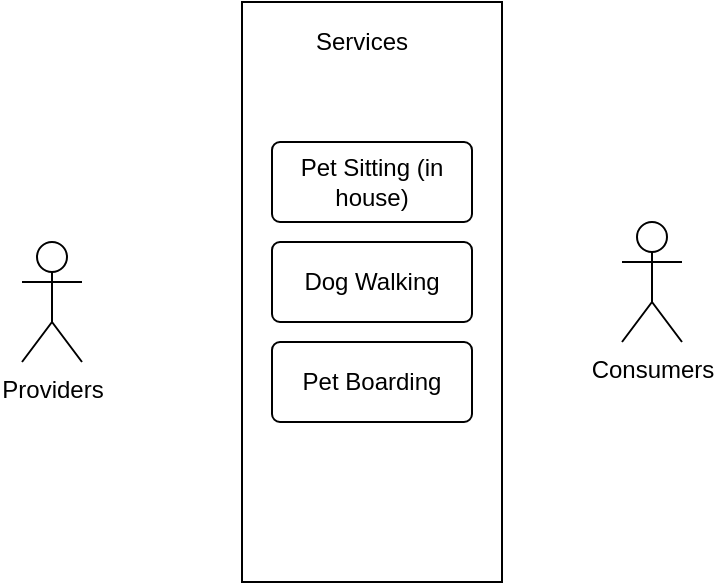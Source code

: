 <mxfile version="14.6.10" type="github">
  <diagram id="R2lEEEUBdFMjLlhIrx00" name="Page-1">
    <mxGraphModel dx="974" dy="432" grid="1" gridSize="10" guides="1" tooltips="1" connect="0" arrows="0" fold="1" page="1" pageScale="1" pageWidth="850" pageHeight="1100" math="0" shadow="0" extFonts="Permanent Marker^https://fonts.googleapis.com/css?family=Permanent+Marker">
      <root>
        <mxCell id="0" />
        <mxCell id="1" parent="0" />
        <mxCell id="xhrNdNruKcUskukM0VMD-6" value="" style="group" vertex="1" connectable="0" parent="1">
          <mxGeometry x="320" y="380" width="130" height="290" as="geometry" />
        </mxCell>
        <mxCell id="xhrNdNruKcUskukM0VMD-4" value="Services" style="whiteSpace=wrap;html=1;align=center;" vertex="1" parent="xhrNdNruKcUskukM0VMD-6">
          <mxGeometry width="130" height="290" as="geometry" />
        </mxCell>
        <mxCell id="xhrNdNruKcUskukM0VMD-1" value="Pet Sitting (in house)" style="rounded=1;arcSize=10;whiteSpace=wrap;html=1;align=center;" vertex="1" parent="xhrNdNruKcUskukM0VMD-6">
          <mxGeometry x="15" y="70" width="100" height="40" as="geometry" />
        </mxCell>
        <mxCell id="xhrNdNruKcUskukM0VMD-2" value="Dog Walking" style="rounded=1;arcSize=10;whiteSpace=wrap;html=1;align=center;" vertex="1" parent="xhrNdNruKcUskukM0VMD-6">
          <mxGeometry x="15" y="120" width="100" height="40" as="geometry" />
        </mxCell>
        <mxCell id="xhrNdNruKcUskukM0VMD-3" value="Pet Boarding" style="rounded=1;arcSize=10;whiteSpace=wrap;html=1;align=center;" vertex="1" parent="xhrNdNruKcUskukM0VMD-6">
          <mxGeometry x="15" y="170" width="100" height="40" as="geometry" />
        </mxCell>
        <mxCell id="xhrNdNruKcUskukM0VMD-5" value="Services" style="text;html=1;strokeColor=none;fillColor=none;align=center;verticalAlign=middle;whiteSpace=wrap;rounded=0;" vertex="1" parent="xhrNdNruKcUskukM0VMD-6">
          <mxGeometry x="15" y="10" width="90" height="20" as="geometry" />
        </mxCell>
        <mxCell id="xhrNdNruKcUskukM0VMD-9" value="Consumers&lt;br&gt;" style="shape=umlActor;verticalLabelPosition=bottom;verticalAlign=top;html=1;outlineConnect=0;" vertex="1" parent="1">
          <mxGeometry x="510" y="490" width="30" height="60" as="geometry" />
        </mxCell>
        <mxCell id="xhrNdNruKcUskukM0VMD-13" value="Providers" style="shape=umlActor;verticalLabelPosition=bottom;verticalAlign=top;html=1;outlineConnect=0;" vertex="1" parent="1">
          <mxGeometry x="210" y="500" width="30" height="60" as="geometry" />
        </mxCell>
      </root>
    </mxGraphModel>
  </diagram>
</mxfile>
